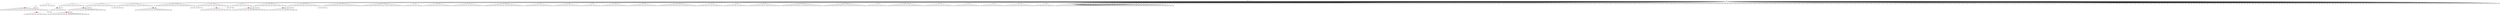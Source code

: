 digraph g {
	"57" -> "58";
	"58" [color=indianred1, style=filled, label="6"];
	"56" -> "57";
	"57" [label="43"];
	"54" -> "55";
	"55" [color=indianred1, style=filled, label="46"];
	"53" -> "54";
	"54" [label="15"];
	"52" -> "53";
	"53" [color=indianred1, style=filled, label="35"];
	"51" -> "52";
	"52" [label="46"];
	"49" -> "50";
	"50" [color=indianred1, style=filled, label="3"];
	"48" -> "49";
	"49" [label="8"];
	"47" -> "48";
	"48" [color=indianred1, style=filled, label="50"];
	"46" -> "47";
	"47" [label="3"];
	"44" -> "45";
	"45" [label="49"];
	"40" -> "41";
	"41" [color=indianred1, style=filled, label="30"];
	"39" -> "40";
	"40" [label="13"];
	"34" -> "35";
	"35" [label="29"];
	"26" -> "27";
	"27" [color=indianred1, style=filled, label="41"];
	"25" -> "26";
	"26" [label="18"];
	"23" -> "24";
	"24" [color=indianred1, style=filled, label="40"];
	"22" -> "23";
	"23" [label="44"];
	"16" -> "17";
	"17" [color=indianred1, style=filled, label="45"];
	"15" -> "16";
	"16" [label="47"];
	"6" -> "7";
	"7" [label="5"];
	"0" -> "1";
	"1" [label="27"];
	"0" -> "2";
	"2" [label="31"];
	"0" -> "3";
	"3" [label="48"];
	"0" -> "4";
	"4" [label="1"];
	"0" -> "5";
	"5" [label="39"];
	"0" -> "6";
	"6" [label="23"];
	"0" -> "8";
	"8" [label="2"];
	"0" -> "9";
	"9" [label="22"];
	"0" -> "10";
	"10" [label="32"];
	"0" -> "11";
	"11" [label="26"];
	"0" -> "12";
	"12" [label="33"];
	"0" -> "13";
	"13" [label="42"];
	"0" -> "14";
	"14" [label="38"];
	"0" -> "15";
	"15" [label="45"];
	"0" -> "18";
	"18" [label="24"];
	"0" -> "19";
	"19" [label="12"];
	"0" -> "20";
	"20" [label="36"];
	"0" -> "21";
	"21" [label="34"];
	"0" -> "22";
	"22" [label="40"];
	"0" -> "25";
	"25" [label="41"];
	"0" -> "28";
	"28" [label="25"];
	"0" -> "29";
	"29" [label="17"];
	"0" -> "30";
	"30" [label="20"];
	"0" -> "31";
	"31" [label="4"];
	"0" -> "32";
	"32" [label="16"];
	"0" -> "33";
	"33" [label="21"];
	"0" -> "34";
	"34" [label="7"];
	"0" -> "36";
	"36" [label="19"];
	"0" -> "37";
	"37" [label="28"];
	"0" -> "38";
	"38" [label="14"];
	"0" -> "39";
	"39" [label="30"];
	"0" -> "42";
	"42" [label="9"];
	"0" -> "43";
	"43" [label="10"];
	"0" -> "44";
	"44" [label="11"];
	"0" -> "46";
	"46" [label="50"];
	"0" -> "51";
	"51" [label="35"];
	"0" -> "56";
	"56" [label="6"];
	"0" -> "59";
	"59" [label="37"];
	"0" [label="germline"];
	"0" -> "cell1";
	"cell1" [shape=box];
	"0" -> "cell2";
	"cell2" [shape=box];
	"46" -> "cell3";
	"cell3" [shape=box];
	"25" -> "cell4";
	"cell4" [shape=box];
	"19" -> "cell5";
	"cell5" [shape=box];
	"0" -> "cell6";
	"cell6" [shape=box];
	"6" -> "cell7";
	"cell7" [shape=box];
	"0" -> "cell8";
	"cell8" [shape=box];
	"9" -> "cell9";
	"cell9" [shape=box];
	"34" -> "cell10";
	"cell10" [shape=box];
	"0" -> "cell11";
	"cell11" [shape=box];
	"0" -> "cell12";
	"cell12" [shape=box];
	"7" -> "cell13";
	"cell13" [shape=box];
	"0" -> "cell14";
	"cell14" [shape=box];
	"44" -> "cell15";
	"cell15" [shape=box];
	"0" -> "cell16";
	"cell16" [shape=box];
	"20" -> "cell17";
	"cell17" [shape=box];
	"0" -> "cell18";
	"cell18" [shape=box];
	"48" -> "cell19";
	"cell19" [shape=box];
	"50" -> "cell20";
	"cell20" [shape=box];
	"8" -> "cell21";
	"cell21" [shape=box];
	"0" -> "cell22";
	"cell22" [shape=box];
	"0" -> "cell23";
	"cell23" [shape=box];
	"0" -> "cell24";
	"cell24" [shape=box];
	"0" -> "cell25";
	"cell25" [shape=box];
	"0" -> "cell26";
	"cell26" [shape=box];
	"58" -> "cell27";
	"cell27" [shape=box];
	"24" -> "cell28";
	"cell28" [shape=box];
	"20" -> "cell29";
	"cell29" [shape=box];
	"0" -> "cell30";
	"cell30" [shape=box];
	"27" -> "cell31";
	"cell31" [shape=box];
	"38" -> "cell32";
	"cell32" [shape=box];
	"43" -> "cell33";
	"cell33" [shape=box];
	"37" -> "cell34";
	"cell34" [shape=box];
	"24" -> "cell35";
	"cell35" [shape=box];
	"33" -> "cell36";
	"cell36" [shape=box];
	"13" -> "cell37";
	"cell37" [shape=box];
	"29" -> "cell38";
	"cell38" [shape=box];
	"22" -> "cell39";
	"cell39" [shape=box];
	"0" -> "cell40";
	"cell40" [shape=box];
	"45" -> "cell41";
	"cell41" [shape=box];
	"3" -> "cell42";
	"cell42" [shape=box];
	"49" -> "cell43";
	"cell43" [shape=box];
	"0" -> "cell44";
	"cell44" [shape=box];
	"0" -> "cell45";
	"cell45" [shape=box];
	"0" -> "cell46";
	"cell46" [shape=box];
	"0" -> "cell47";
	"cell47" [shape=box];
	"34" -> "cell48";
	"cell48" [shape=box];
	"0" -> "cell49";
	"cell49" [shape=box];
	"27" -> "cell50";
	"cell50" [shape=box];
	"50" -> "cell51";
	"cell51" [shape=box];
	"0" -> "cell52";
	"cell52" [shape=box];
	"50" -> "cell53";
	"cell53" [shape=box];
	"0" -> "cell54";
	"cell54" [shape=box];
	"14" -> "cell55";
	"cell55" [shape=box];
	"4" -> "cell56";
	"cell56" [shape=box];
	"34" -> "cell57";
	"cell57" [shape=box];
	"0" -> "cell58";
	"cell58" [shape=box];
	"17" -> "cell59";
	"cell59" [shape=box];
	"0" -> "cell60";
	"cell60" [shape=box];
	"0" -> "cell61";
	"cell61" [shape=box];
	"5" -> "cell62";
	"cell62" [shape=box];
	"10" -> "cell63";
	"cell63" [shape=box];
	"27" -> "cell64";
	"cell64" [shape=box];
	"45" -> "cell65";
	"cell65" [shape=box];
	"0" -> "cell66";
	"cell66" [shape=box];
	"9" -> "cell67";
	"cell67" [shape=box];
	"0" -> "cell68";
	"cell68" [shape=box];
	"32" -> "cell69";
	"cell69" [shape=box];
	"16" -> "cell70";
	"cell70" [shape=box];
	"0" -> "cell71";
	"cell71" [shape=box];
	"3" -> "cell72";
	"cell72" [shape=box];
	"59" -> "cell73";
	"cell73" [shape=box];
	"0" -> "cell74";
	"cell74" [shape=box];
	"19" -> "cell75";
	"cell75" [shape=box];
	"0" -> "cell76";
	"cell76" [shape=box];
	"28" -> "cell77";
	"cell77" [shape=box];
	"0" -> "cell78";
	"cell78" [shape=box];
	"51" -> "cell79";
	"cell79" [shape=box];
	"0" -> "cell80";
	"cell80" [shape=box];
	"9" -> "cell81";
	"cell81" [shape=box];
	"30" -> "cell82";
	"cell82" [shape=box];
	"37" -> "cell83";
	"cell83" [shape=box];
	"0" -> "cell84";
	"cell84" [shape=box];
	"0" -> "cell85";
	"cell85" [shape=box];
	"53" -> "cell86";
	"cell86" [shape=box];
	"0" -> "cell87";
	"cell87" [shape=box];
	"21" -> "cell88";
	"cell88" [shape=box];
	"0" -> "cell89";
	"cell89" [shape=box];
	"0" -> "cell90";
	"cell90" [shape=box];
	"0" -> "cell91";
	"cell91" [shape=box];
	"0" -> "cell92";
	"cell92" [shape=box];
	"0" -> "cell93";
	"cell93" [shape=box];
	"0" -> "cell94";
	"cell94" [shape=box];
	"42" -> "cell95";
	"cell95" [shape=box];
	"0" -> "cell96";
	"cell96" [shape=box];
	"0" -> "cell97";
	"cell97" [shape=box];
	"4" -> "cell98";
	"cell98" [shape=box];
	"39" -> "cell99";
	"cell99" [shape=box];
	"0" -> "cell100";
	"cell100" [shape=box];
	"0" -> "cell101";
	"cell101" [shape=box];
	"11" -> "cell102";
	"cell102" [shape=box];
	"25" -> "cell103";
	"cell103" [shape=box];
	"50" -> "cell104";
	"cell104" [shape=box];
	"35" -> "cell105";
	"cell105" [shape=box];
	"10" -> "cell106";
	"cell106" [shape=box];
	"33" -> "cell107";
	"cell107" [shape=box];
	"21" -> "cell108";
	"cell108" [shape=box];
	"0" -> "cell109";
	"cell109" [shape=box];
	"0" -> "cell110";
	"cell110" [shape=box];
	"31" -> "cell111";
	"cell111" [shape=box];
	"42" -> "cell112";
	"cell112" [shape=box];
	"15" -> "cell113";
	"cell113" [shape=box];
	"4" -> "cell114";
	"cell114" [shape=box];
	"24" -> "cell115";
	"cell115" [shape=box];
	"55" -> "cell116";
	"cell116" [shape=box];
	"0" -> "cell117";
	"cell117" [shape=box];
	"0" -> "cell118";
	"cell118" [shape=box];
	"4" -> "cell119";
	"cell119" [shape=box];
	"0" -> "cell120";
	"cell120" [shape=box];
	"0" -> "cell121";
	"cell121" [shape=box];
	"0" -> "cell122";
	"cell122" [shape=box];
	"46" -> "cell123";
	"cell123" [shape=box];
	"34" -> "cell124";
	"cell124" [shape=box];
	"0" -> "cell125";
	"cell125" [shape=box];
	"0" -> "cell126";
	"cell126" [shape=box];
	"0" -> "cell127";
	"cell127" [shape=box];
	"47" -> "cell128";
	"cell128" [shape=box];
	"37" -> "cell129";
	"cell129" [shape=box];
	"0" -> "cell130";
	"cell130" [shape=box];
	"12" -> "cell131";
	"cell131" [shape=box];
	"0" -> "cell132";
	"cell132" [shape=box];
	"6" -> "cell133";
	"cell133" [shape=box];
	"0" -> "cell134";
	"cell134" [shape=box];
	"0" -> "cell135";
	"cell135" [shape=box];
	"42" -> "cell136";
	"cell136" [shape=box];
	"0" -> "cell137";
	"cell137" [shape=box];
	"0" -> "cell138";
	"cell138" [shape=box];
	"57" -> "cell139";
	"cell139" [shape=box];
	"37" -> "cell140";
	"cell140" [shape=box];
	"46" -> "cell141";
	"cell141" [shape=box];
	"49" -> "cell142";
	"cell142" [shape=box];
	"7" -> "cell143";
	"cell143" [shape=box];
	"51" -> "cell144";
	"cell144" [shape=box];
	"2" -> "cell145";
	"cell145" [shape=box];
	"0" -> "cell146";
	"cell146" [shape=box];
	"0" -> "cell147";
	"cell147" [shape=box];
	"48" -> "cell148";
	"cell148" [shape=box];
	"0" -> "cell149";
	"cell149" [shape=box];
	"14" -> "cell150";
	"cell150" [shape=box];
	"0" -> "cell151";
	"cell151" [shape=box];
	"12" -> "cell152";
	"cell152" [shape=box];
	"0" -> "cell153";
	"cell153" [shape=box];
	"0" -> "cell154";
	"cell154" [shape=box];
	"52" -> "cell155";
	"cell155" [shape=box];
	"59" -> "cell156";
	"cell156" [shape=box];
	"53" -> "cell157";
	"cell157" [shape=box];
	"20" -> "cell158";
	"cell158" [shape=box];
	"0" -> "cell159";
	"cell159" [shape=box];
	"0" -> "cell160";
	"cell160" [shape=box];
	"59" -> "cell161";
	"cell161" [shape=box];
	"0" -> "cell162";
	"cell162" [shape=box];
	"0" -> "cell163";
	"cell163" [shape=box];
	"29" -> "cell164";
	"cell164" [shape=box];
	"24" -> "cell165";
	"cell165" [shape=box];
	"0" -> "cell166";
	"cell166" [shape=box];
	"0" -> "cell167";
	"cell167" [shape=box];
	"0" -> "cell168";
	"cell168" [shape=box];
	"28" -> "cell169";
	"cell169" [shape=box];
	"0" -> "cell170";
	"cell170" [shape=box];
	"0" -> "cell171";
	"cell171" [shape=box];
	"0" -> "cell172";
	"cell172" [shape=box];
	"33" -> "cell173";
	"cell173" [shape=box];
	"0" -> "cell174";
	"cell174" [shape=box];
	"0" -> "cell175";
	"cell175" [shape=box];
	"0" -> "cell176";
	"cell176" [shape=box];
	"21" -> "cell177";
	"cell177" [shape=box];
	"15" -> "cell178";
	"cell178" [shape=box];
	"0" -> "cell179";
	"cell179" [shape=box];
	"4" -> "cell180";
	"cell180" [shape=box];
	"0" -> "cell181";
	"cell181" [shape=box];
	"0" -> "cell182";
	"cell182" [shape=box];
	"1" -> "cell183";
	"cell183" [shape=box];
	"13" -> "cell184";
	"cell184" [shape=box];
	"0" -> "cell185";
	"cell185" [shape=box];
	"30" -> "cell186";
	"cell186" [shape=box];
	"37" -> "cell187";
	"cell187" [shape=box];
	"55" -> "cell188";
	"cell188" [shape=box];
	"0" -> "cell189";
	"cell189" [shape=box];
	"0" -> "cell190";
	"cell190" [shape=box];
	"9" -> "cell191";
	"cell191" [shape=box];
	"58" -> "cell192";
	"cell192" [shape=box];
	"28" -> "cell193";
	"cell193" [shape=box];
	"0" -> "cell194";
	"cell194" [shape=box];
	"42" -> "cell195";
	"cell195" [shape=box];
	"0" -> "cell196";
	"cell196" [shape=box];
	"0" -> "cell197";
	"cell197" [shape=box];
	"58" -> "cell198";
	"cell198" [shape=box];
	"0" -> "cell199";
	"cell199" [shape=box];
	"0" -> "cell200";
	"cell200" [shape=box];
	"0" -> "cell201";
	"cell201" [shape=box];
	"51" -> "cell202";
	"cell202" [shape=box];
	"40" -> "cell203";
	"cell203" [shape=box];
	"46" -> "cell204";
	"cell204" [shape=box];
	"0" -> "cell205";
	"cell205" [shape=box];
	"56" -> "cell206";
	"cell206" [shape=box];
	"24" -> "cell207";
	"cell207" [shape=box];
	"58" -> "cell208";
	"cell208" [shape=box];
	"0" -> "cell209";
	"cell209" [shape=box];
	"41" -> "cell210";
	"cell210" [shape=box];
	"0" -> "cell211";
	"cell211" [shape=box];
	"0" -> "cell212";
	"cell212" [shape=box];
	"0" -> "cell213";
	"cell213" [shape=box];
	"0" -> "cell214";
	"cell214" [shape=box];
	"0" -> "cell215";
	"cell215" [shape=box];
	"44" -> "cell216";
	"cell216" [shape=box];
	"44" -> "cell217";
	"cell217" [shape=box];
	"0" -> "cell218";
	"cell218" [shape=box];
	"0" -> "cell219";
	"cell219" [shape=box];
	"0" -> "cell220";
	"cell220" [shape=box];
	"0" -> "cell221";
	"cell221" [shape=box];
	"0" -> "cell222";
	"cell222" [shape=box];
	"28" -> "cell223";
	"cell223" [shape=box];
	"12" -> "cell224";
	"cell224" [shape=box];
	"0" -> "cell225";
	"cell225" [shape=box];
	"10" -> "cell226";
	"cell226" [shape=box];
	"0" -> "cell227";
	"cell227" [shape=box];
	"0" -> "cell228";
	"cell228" [shape=box];
	"0" -> "cell229";
	"cell229" [shape=box];
	"0" -> "cell230";
	"cell230" [shape=box];
	"30" -> "cell231";
	"cell231" [shape=box];
	"55" -> "cell232";
	"cell232" [shape=box];
	"0" -> "cell233";
	"cell233" [shape=box];
	"0" -> "cell234";
	"cell234" [shape=box];
	"0" -> "cell235";
	"cell235" [shape=box];
	"13" -> "cell236";
	"cell236" [shape=box];
	"0" -> "cell237";
	"cell237" [shape=box];
	"39" -> "cell238";
	"cell238" [shape=box];
	"0" -> "cell239";
	"cell239" [shape=box];
	"38" -> "cell240";
	"cell240" [shape=box];
	"27" -> "cell241";
	"cell241" [shape=box];
	"22" -> "cell242";
	"cell242" [shape=box];
	"18" -> "cell243";
	"cell243" [shape=box];
	"0" -> "cell244";
	"cell244" [shape=box];
	"0" -> "cell245";
	"cell245" [shape=box];
	"37" -> "cell246";
	"cell246" [shape=box];
	"4" -> "cell247";
	"cell247" [shape=box];
	"0" -> "cell248";
	"cell248" [shape=box];
	"0" -> "cell249";
	"cell249" [shape=box];
	"0" -> "cell250";
	"cell250" [shape=box];
	"21" -> "cell251";
	"cell251" [shape=box];
	"9" -> "cell252";
	"cell252" [shape=box];
	"34" -> "cell253";
	"cell253" [shape=box];
	"29" -> "cell254";
	"cell254" [shape=box];
	"31" -> "cell255";
	"cell255" [shape=box];
	"18" -> "cell256";
	"cell256" [shape=box];
	"0" -> "cell257";
	"cell257" [shape=box];
	"0" -> "cell258";
	"cell258" [shape=box];
	"5" -> "cell259";
	"cell259" [shape=box];
	"0" -> "cell260";
	"cell260" [shape=box];
	"37" -> "cell261";
	"cell261" [shape=box];
	"0" -> "cell262";
	"cell262" [shape=box];
	"25" -> "cell263";
	"cell263" [shape=box];
	"58" -> "cell264";
	"cell264" [shape=box];
	"5" -> "cell265";
	"cell265" [shape=box];
	"7" -> "cell266";
	"cell266" [shape=box];
	"31" -> "cell267";
	"cell267" [shape=box];
	"32" -> "cell268";
	"cell268" [shape=box];
	"46" -> "cell269";
	"cell269" [shape=box];
	"0" -> "cell270";
	"cell270" [shape=box];
	"59" -> "cell271";
	"cell271" [shape=box];
	"0" -> "cell272";
	"cell272" [shape=box];
	"30" -> "cell273";
	"cell273" [shape=box];
	"0" -> "cell274";
	"cell274" [shape=box];
	"48" -> "cell275";
	"cell275" [shape=box];
	"0" -> "cell276";
	"cell276" [shape=box];
	"13" -> "cell277";
	"cell277" [shape=box];
	"38" -> "cell278";
	"cell278" [shape=box];
	"0" -> "cell279";
	"cell279" [shape=box];
	"0" -> "cell280";
	"cell280" [shape=box];
	"41" -> "cell281";
	"cell281" [shape=box];
	"21" -> "cell282";
	"cell282" [shape=box];
	"0" -> "cell283";
	"cell283" [shape=box];
	"38" -> "cell284";
	"cell284" [shape=box];
	"0" -> "cell285";
	"cell285" [shape=box];
	"0" -> "cell286";
	"cell286" [shape=box];
	"39" -> "cell287";
	"cell287" [shape=box];
	"44" -> "cell288";
	"cell288" [shape=box];
	"0" -> "cell289";
	"cell289" [shape=box];
	"41" -> "cell290";
	"cell290" [shape=box];
	"4" -> "cell291";
	"cell291" [shape=box];
	"0" -> "cell292";
	"cell292" [shape=box];
	"19" -> "cell293";
	"cell293" [shape=box];
	"39" -> "cell294";
	"cell294" [shape=box];
	"0" -> "cell295";
	"cell295" [shape=box];
	"41" -> "cell296";
	"cell296" [shape=box];
	"0" -> "cell297";
	"cell297" [shape=box];
	"0" -> "cell298";
	"cell298" [shape=box];
	"0" -> "cell299";
	"cell299" [shape=box];
	"37" -> "cell300";
	"cell300" [shape=box];
	"0" -> "cell301";
	"cell301" [shape=box];
	"0" -> "cell302";
	"cell302" [shape=box];
	"0" -> "cell303";
	"cell303" [shape=box];
	"17" -> "cell304";
	"cell304" [shape=box];
	"2" -> "cell305";
	"cell305" [shape=box];
	"58" -> "cell306";
	"cell306" [shape=box];
	"0" -> "cell307";
	"cell307" [shape=box];
	"0" -> "cell308";
	"cell308" [shape=box];
	"0" -> "cell309";
	"cell309" [shape=box];
	"0" -> "cell310";
	"cell310" [shape=box];
	"0" -> "cell311";
	"cell311" [shape=box];
	"0" -> "cell312";
	"cell312" [shape=box];
	"11" -> "cell313";
	"cell313" [shape=box];
	"0" -> "cell314";
	"cell314" [shape=box];
	"39" -> "cell315";
	"cell315" [shape=box];
	"0" -> "cell316";
	"cell316" [shape=box];
	"23" -> "cell317";
	"cell317" [shape=box];
	"6" -> "cell318";
	"cell318" [shape=box];
	"0" -> "cell319";
	"cell319" [shape=box];
	"19" -> "cell320";
	"cell320" [shape=box];
	"0" -> "cell321";
	"cell321" [shape=box];
	"0" -> "cell322";
	"cell322" [shape=box];
	"0" -> "cell323";
	"cell323" [shape=box];
	"31" -> "cell324";
	"cell324" [shape=box];
	"0" -> "cell325";
	"cell325" [shape=box];
	"0" -> "cell326";
	"cell326" [shape=box];
	"6" -> "cell327";
	"cell327" [shape=box];
	"5" -> "cell328";
	"cell328" [shape=box];
	"0" -> "cell329";
	"cell329" [shape=box];
	"0" -> "cell330";
	"cell330" [shape=box];
	"48" -> "cell331";
	"cell331" [shape=box];
	"34" -> "cell332";
	"cell332" [shape=box];
	"30" -> "cell333";
	"cell333" [shape=box];
	"21" -> "cell334";
	"cell334" [shape=box];
	"0" -> "cell335";
	"cell335" [shape=box];
	"0" -> "cell336";
	"cell336" [shape=box];
	"0" -> "cell337";
	"cell337" [shape=box];
	"0" -> "cell338";
	"cell338" [shape=box];
	"1" -> "cell339";
	"cell339" [shape=box];
	"36" -> "cell340";
	"cell340" [shape=box];
	"0" -> "cell341";
	"cell341" [shape=box];
	"0" -> "cell342";
	"cell342" [shape=box];
	"0" -> "cell343";
	"cell343" [shape=box];
	"1" -> "cell344";
	"cell344" [shape=box];
	"0" -> "cell345";
	"cell345" [shape=box];
	"0" -> "cell346";
	"cell346" [shape=box];
	"0" -> "cell347";
	"cell347" [shape=box];
	"0" -> "cell348";
	"cell348" [shape=box];
	"0" -> "cell349";
	"cell349" [shape=box];
	"36" -> "cell350";
	"cell350" [shape=box];
	"4" -> "cell351";
	"cell351" [shape=box];
	"0" -> "cell352";
	"cell352" [shape=box];
	"5" -> "cell353";
	"cell353" [shape=box];
	"0" -> "cell354";
	"cell354" [shape=box];
	"0" -> "cell355";
	"cell355" [shape=box];
	"0" -> "cell356";
	"cell356" [shape=box];
	"56" -> "cell357";
	"cell357" [shape=box];
	"15" -> "cell358";
	"cell358" [shape=box];
	"22" -> "cell359";
	"cell359" [shape=box];
	"51" -> "cell360";
	"cell360" [shape=box];
	"0" -> "cell361";
	"cell361" [shape=box];
	"27" -> "cell362";
	"cell362" [shape=box];
	"25" -> "cell363";
	"cell363" [shape=box];
	"14" -> "cell364";
	"cell364" [shape=box];
	"51" -> "cell365";
	"cell365" [shape=box];
	"16" -> "cell366";
	"cell366" [shape=box];
	"24" -> "cell367";
	"cell367" [shape=box];
	"39" -> "cell368";
	"cell368" [shape=box];
	"1" -> "cell369";
	"cell369" [shape=box];
	"0" -> "cell370";
	"cell370" [shape=box];
	"0" -> "cell371";
	"cell371" [shape=box];
	"30" -> "cell372";
	"cell372" [shape=box];
	"0" -> "cell373";
	"cell373" [shape=box];
	"58" -> "cell374";
	"cell374" [shape=box];
	"0" -> "cell375";
	"cell375" [shape=box];
	"0" -> "cell376";
	"cell376" [shape=box];
	"43" -> "cell377";
	"cell377" [shape=box];
	"0" -> "cell378";
	"cell378" [shape=box];
	"0" -> "cell379";
	"cell379" [shape=box];
	"0" -> "cell380";
	"cell380" [shape=box];
	"15" -> "cell381";
	"cell381" [shape=box];
	"0" -> "cell382";
	"cell382" [shape=box];
	"21" -> "cell383";
	"cell383" [shape=box];
	"0" -> "cell384";
	"cell384" [shape=box];
	"29" -> "cell385";
	"cell385" [shape=box];
	"15" -> "cell386";
	"cell386" [shape=box];
	"0" -> "cell387";
	"cell387" [shape=box];
	"0" -> "cell388";
	"cell388" [shape=box];
	"15" -> "cell389";
	"cell389" [shape=box];
	"24" -> "cell390";
	"cell390" [shape=box];
	"0" -> "cell391";
	"cell391" [shape=box];
	"0" -> "cell392";
	"cell392" [shape=box];
	"0" -> "cell393";
	"cell393" [shape=box];
	"0" -> "cell394";
	"cell394" [shape=box];
	"0" -> "cell395";
	"cell395" [shape=box];
	"14" -> "cell396";
	"cell396" [shape=box];
	"0" -> "cell397";
	"cell397" [shape=box];
	"0" -> "cell398";
	"cell398" [shape=box];
	"41" -> "cell399";
	"cell399" [shape=box];
	"0" -> "cell400";
	"cell400" [shape=box];
	"12" -> "cell401";
	"cell401" [shape=box];
	"27" -> "cell402";
	"cell402" [shape=box];
	"37" -> "cell403";
	"cell403" [shape=box];
	"58" -> "cell404";
	"cell404" [shape=box];
	"0" -> "cell405";
	"cell405" [shape=box];
	"31" -> "cell406";
	"cell406" [shape=box];
	"0" -> "cell407";
	"cell407" [shape=box];
	"0" -> "cell408";
	"cell408" [shape=box];
	"28" -> "cell409";
	"cell409" [shape=box];
	"0" -> "cell410";
	"cell410" [shape=box];
	"0" -> "cell411";
	"cell411" [shape=box];
	"0" -> "cell412";
	"cell412" [shape=box];
	"0" -> "cell413";
	"cell413" [shape=box];
	"14" -> "cell414";
	"cell414" [shape=box];
	"0" -> "cell415";
	"cell415" [shape=box];
	"0" -> "cell416";
	"cell416" [shape=box];
	"0" -> "cell417";
	"cell417" [shape=box];
	"0" -> "cell418";
	"cell418" [shape=box];
	"0" -> "cell419";
	"cell419" [shape=box];
	"5" -> "cell420";
	"cell420" [shape=box];
	"0" -> "cell421";
	"cell421" [shape=box];
	"0" -> "cell422";
	"cell422" [shape=box];
	"0" -> "cell423";
	"cell423" [shape=box];
	"0" -> "cell424";
	"cell424" [shape=box];
	"0" -> "cell425";
	"cell425" [shape=box];
	"0" -> "cell426";
	"cell426" [shape=box];
	"0" -> "cell427";
	"cell427" [shape=box];
	"0" -> "cell428";
	"cell428" [shape=box];
	"0" -> "cell429";
	"cell429" [shape=box];
	"0" -> "cell430";
	"cell430" [shape=box];
	"0" -> "cell431";
	"cell431" [shape=box];
	"50" -> "cell432";
	"cell432" [shape=box];
	"0" -> "cell433";
	"cell433" [shape=box];
	"13" -> "cell434";
	"cell434" [shape=box];
	"19" -> "cell435";
	"cell435" [shape=box];
	"29" -> "cell436";
	"cell436" [shape=box];
	"44" -> "cell437";
	"cell437" [shape=box];
	"58" -> "cell438";
	"cell438" [shape=box];
	"0" -> "cell439";
	"cell439" [shape=box];
	"27" -> "cell440";
	"cell440" [shape=box];
	"53" -> "cell441";
	"cell441" [shape=box];
	"0" -> "cell442";
	"cell442" [shape=box];
	"0" -> "cell443";
	"cell443" [shape=box];
	"15" -> "cell444";
	"cell444" [shape=box];
	"0" -> "cell445";
	"cell445" [shape=box];
	"17" -> "cell446";
	"cell446" [shape=box];
	"0" -> "cell447";
	"cell447" [shape=box];
	"51" -> "cell448";
	"cell448" [shape=box];
	"48" -> "cell449";
	"cell449" [shape=box];
	"22" -> "cell450";
	"cell450" [shape=box];
	"21" -> "cell451";
	"cell451" [shape=box];
	"45" -> "cell452";
	"cell452" [shape=box];
	"26" -> "cell453";
	"cell453" [shape=box];
	"20" -> "cell454";
	"cell454" [shape=box];
	"0" -> "cell455";
	"cell455" [shape=box];
	"43" -> "cell456";
	"cell456" [shape=box];
	"17" -> "cell457";
	"cell457" [shape=box];
	"0" -> "cell458";
	"cell458" [shape=box];
	"55" -> "cell459";
	"cell459" [shape=box];
	"44" -> "cell460";
	"cell460" [shape=box];
	"24" -> "cell461";
	"cell461" [shape=box];
	"48" -> "cell462";
	"cell462" [shape=box];
	"0" -> "cell463";
	"cell463" [shape=box];
	"28" -> "cell464";
	"cell464" [shape=box];
	"0" -> "cell465";
	"cell465" [shape=box];
	"19" -> "cell466";
	"cell466" [shape=box];
	"1" -> "cell467";
	"cell467" [shape=box];
	"3" -> "cell468";
	"cell468" [shape=box];
	"36" -> "cell469";
	"cell469" [shape=box];
	"13" -> "cell470";
	"cell470" [shape=box];
	"44" -> "cell471";
	"cell471" [shape=box];
	"0" -> "cell472";
	"cell472" [shape=box];
	"3" -> "cell473";
	"cell473" [shape=box];
	"38" -> "cell474";
	"cell474" [shape=box];
	"0" -> "cell475";
	"cell475" [shape=box];
	"9" -> "cell476";
	"cell476" [shape=box];
	"0" -> "cell477";
	"cell477" [shape=box];
	"24" -> "cell478";
	"cell478" [shape=box];
	"0" -> "cell479";
	"cell479" [shape=box];
	"21" -> "cell480";
	"cell480" [shape=box];
	"56" -> "cell481";
	"cell481" [shape=box];
	"38" -> "cell482";
	"cell482" [shape=box];
	"0" -> "cell483";
	"cell483" [shape=box];
	"0" -> "cell484";
	"cell484" [shape=box];
	"15" -> "cell485";
	"cell485" [shape=box];
	"0" -> "cell486";
	"cell486" [shape=box];
	"24" -> "cell487";
	"cell487" [shape=box];
	"0" -> "cell488";
	"cell488" [shape=box];
	"0" -> "cell489";
	"cell489" [shape=box];
	"1" -> "cell490";
	"cell490" [shape=box];
	"0" -> "cell491";
	"cell491" [shape=box];
	"0" -> "cell492";
	"cell492" [shape=box];
	"6" -> "cell493";
	"cell493" [shape=box];
	"0" -> "cell494";
	"cell494" [shape=box];
	"0" -> "cell495";
	"cell495" [shape=box];
	"0" -> "cell496";
	"cell496" [shape=box];
	"0" -> "cell497";
	"cell497" [shape=box];
	"33" -> "cell498";
	"cell498" [shape=box];
	"0" -> "cell499";
	"cell499" [shape=box];
	"0" -> "cell500";
	"cell500" [shape=box];
	"56" -> "cell501";
	"cell501" [shape=box];
	"0" -> "cell502";
	"cell502" [shape=box];
	"0" -> "cell503";
	"cell503" [shape=box];
	"0" -> "cell504";
	"cell504" [shape=box];
	"1" -> "cell505";
	"cell505" [shape=box];
	"0" -> "cell506";
	"cell506" [shape=box];
	"0" -> "cell507";
	"cell507" [shape=box];
	"0" -> "cell508";
	"cell508" [shape=box];
	"0" -> "cell509";
	"cell509" [shape=box];
	"35" -> "cell510";
	"cell510" [shape=box];
	"18" -> "cell511";
	"cell511" [shape=box];
	"0" -> "cell512";
	"cell512" [shape=box];
	"35" -> "cell513";
	"cell513" [shape=box];
	"17" -> "cell514";
	"cell514" [shape=box];
	"25" -> "cell515";
	"cell515" [shape=box];
	"0" -> "cell516";
	"cell516" [shape=box];
	"0" -> "cell517";
	"cell517" [shape=box];
	"0" -> "cell518";
	"cell518" [shape=box];
	"16" -> "cell519";
	"cell519" [shape=box];
	"0" -> "cell520";
	"cell520" [shape=box];
	"5" -> "cell521";
	"cell521" [shape=box];
	"38" -> "cell522";
	"cell522" [shape=box];
	"0" -> "cell523";
	"cell523" [shape=box];
	"38" -> "cell524";
	"cell524" [shape=box];
	"38" -> "cell525";
	"cell525" [shape=box];
	"13" -> "cell526";
	"cell526" [shape=box];
	"0" -> "cell527";
	"cell527" [shape=box];
	"11" -> "cell528";
	"cell528" [shape=box];
	"32" -> "cell529";
	"cell529" [shape=box];
	"0" -> "cell530";
	"cell530" [shape=box];
	"1" -> "cell531";
	"cell531" [shape=box];
	"0" -> "cell532";
	"cell532" [shape=box];
	"0" -> "cell533";
	"cell533" [shape=box];
	"0" -> "cell534";
	"cell534" [shape=box];
	"0" -> "cell535";
	"cell535" [shape=box];
	"12" -> "cell536";
	"cell536" [shape=box];
	"15" -> "cell537";
	"cell537" [shape=box];
	"0" -> "cell538";
	"cell538" [shape=box];
	"0" -> "cell539";
	"cell539" [shape=box];
	"0" -> "cell540";
	"cell540" [shape=box];
	"18" -> "cell541";
	"cell541" [shape=box];
	"0" -> "cell542";
	"cell542" [shape=box];
	"0" -> "cell543";
	"cell543" [shape=box];
	"21" -> "cell544";
	"cell544" [shape=box];
	"0" -> "cell545";
	"cell545" [shape=box];
	"0" -> "cell546";
	"cell546" [shape=box];
	"0" -> "cell547";
	"cell547" [shape=box];
	"12" -> "cell548";
	"cell548" [shape=box];
	"8" -> "cell549";
	"cell549" [shape=box];
	"0" -> "cell550";
	"cell550" [shape=box];
	"0" -> "cell551";
	"cell551" [shape=box];
	"0" -> "cell552";
	"cell552" [shape=box];
	"0" -> "cell553";
	"cell553" [shape=box];
	"22" -> "cell554";
	"cell554" [shape=box];
	"5" -> "cell555";
	"cell555" [shape=box];
	"18" -> "cell556";
	"cell556" [shape=box];
	"0" -> "cell557";
	"cell557" [shape=box];
	"0" -> "cell558";
	"cell558" [shape=box];
	"0" -> "cell559";
	"cell559" [shape=box];
	"0" -> "cell560";
	"cell560" [shape=box];
	"1" -> "cell561";
	"cell561" [shape=box];
	"0" -> "cell562";
	"cell562" [shape=box];
	"0" -> "cell563";
	"cell563" [shape=box];
	"3" -> "cell564";
	"cell564" [shape=box];
	"44" -> "cell565";
	"cell565" [shape=box];
	"1" -> "cell566";
	"cell566" [shape=box];
	"12" -> "cell567";
	"cell567" [shape=box];
	"0" -> "cell568";
	"cell568" [shape=box];
	"34" -> "cell569";
	"cell569" [shape=box];
	"50" -> "cell570";
	"cell570" [shape=box];
	"0" -> "cell571";
	"cell571" [shape=box];
	"33" -> "cell572";
	"cell572" [shape=box];
	"0" -> "cell573";
	"cell573" [shape=box];
	"0" -> "cell574";
	"cell574" [shape=box];
	"8" -> "cell575";
	"cell575" [shape=box];
	"0" -> "cell576";
	"cell576" [shape=box];
	"0" -> "cell577";
	"cell577" [shape=box];
	"0" -> "cell578";
	"cell578" [shape=box];
	"0" -> "cell579";
	"cell579" [shape=box];
	"33" -> "cell580";
	"cell580" [shape=box];
	"0" -> "cell581";
	"cell581" [shape=box];
	"39" -> "cell582";
	"cell582" [shape=box];
	"0" -> "cell583";
	"cell583" [shape=box];
	"0" -> "cell584";
	"cell584" [shape=box];
	"0" -> "cell585";
	"cell585" [shape=box];
	"0" -> "cell586";
	"cell586" [shape=box];
	"14" -> "cell587";
	"cell587" [shape=box];
	"0" -> "cell588";
	"cell588" [shape=box];
	"0" -> "cell589";
	"cell589" [shape=box];
	"0" -> "cell590";
	"cell590" [shape=box];
	"0" -> "cell591";
	"cell591" [shape=box];
	"0" -> "cell592";
	"cell592" [shape=box];
	"50" -> "cell593";
	"cell593" [shape=box];
	"0" -> "cell594";
	"cell594" [shape=box];
	"0" -> "cell595";
	"cell595" [shape=box];
	"0" -> "cell596";
	"cell596" [shape=box];
	"18" -> "cell597";
	"cell597" [shape=box];
	"46" -> "cell598";
	"cell598" [shape=box];
	"18" -> "cell599";
	"cell599" [shape=box];
	"58" -> "cell600";
	"cell600" [shape=box];
	"27" -> "cell601";
	"cell601" [shape=box];
	"0" -> "cell602";
	"cell602" [shape=box];
	"0" -> "cell603";
	"cell603" [shape=box];
	"0" -> "cell604";
	"cell604" [shape=box];
	"4" -> "cell605";
	"cell605" [shape=box];
	"36" -> "cell606";
	"cell606" [shape=box];
	"0" -> "cell607";
	"cell607" [shape=box];
	"5" -> "cell608";
	"cell608" [shape=box];
	"8" -> "cell609";
	"cell609" [shape=box];
	"29" -> "cell610";
	"cell610" [shape=box];
	"0" -> "cell611";
	"cell611" [shape=box];
	"0" -> "cell612";
	"cell612" [shape=box];
	"0" -> "cell613";
	"cell613" [shape=box];
	"46" -> "cell614";
	"cell614" [shape=box];
	"0" -> "cell615";
	"cell615" [shape=box];
	"37" -> "cell616";
	"cell616" [shape=box];
	"0" -> "cell617";
	"cell617" [shape=box];
	"9" -> "cell618";
	"cell618" [shape=box];
	"0" -> "cell619";
	"cell619" [shape=box];
	"11" -> "cell620";
	"cell620" [shape=box];
	"41" -> "cell621";
	"cell621" [shape=box];
	"36" -> "cell622";
	"cell622" [shape=box];
	"25" -> "cell623";
	"cell623" [shape=box];
	"22" -> "cell624";
	"cell624" [shape=box];
	"34" -> "cell625";
	"cell625" [shape=box];
	"0" -> "cell626";
	"cell626" [shape=box];
	"21" -> "cell627";
	"cell627" [shape=box];
	"22" -> "cell628";
	"cell628" [shape=box];
	"10" -> "cell629";
	"cell629" [shape=box];
	"14" -> "cell630";
	"cell630" [shape=box];
	"56" -> "cell631";
	"cell631" [shape=box];
	"42" -> "cell632";
	"cell632" [shape=box];
	"0" -> "cell633";
	"cell633" [shape=box];
	"0" -> "cell634";
	"cell634" [shape=box];
	"0" -> "cell635";
	"cell635" [shape=box];
	"17" -> "cell636";
	"cell636" [shape=box];
	"6" -> "cell637";
	"cell637" [shape=box];
	"0" -> "cell638";
	"cell638" [shape=box];
	"34" -> "cell639";
	"cell639" [shape=box];
	"0" -> "cell640";
	"cell640" [shape=box];
	"59" -> "cell641";
	"cell641" [shape=box];
	"39" -> "cell642";
	"cell642" [shape=box];
	"0" -> "cell643";
	"cell643" [shape=box];
	"29" -> "cell644";
	"cell644" [shape=box];
	"0" -> "cell645";
	"cell645" [shape=box];
	"0" -> "cell646";
	"cell646" [shape=box];
	"39" -> "cell647";
	"cell647" [shape=box];
	"8" -> "cell648";
	"cell648" [shape=box];
	"0" -> "cell649";
	"cell649" [shape=box];
	"0" -> "cell650";
	"cell650" [shape=box];
	"32" -> "cell651";
	"cell651" [shape=box];
	"0" -> "cell652";
	"cell652" [shape=box];
	"3" -> "cell653";
	"cell653" [shape=box];
	"41" -> "cell654";
	"cell654" [shape=box];
	"0" -> "cell655";
	"cell655" [shape=box];
	"0" -> "cell656";
	"cell656" [shape=box];
	"11" -> "cell657";
	"cell657" [shape=box];
	"53" -> "cell658";
	"cell658" [shape=box];
	"22" -> "cell659";
	"cell659" [shape=box];
	"6" -> "cell660";
	"cell660" [shape=box];
	"31" -> "cell661";
	"cell661" [shape=box];
	"29" -> "cell662";
	"cell662" [shape=box];
	"39" -> "cell663";
	"cell663" [shape=box];
	"48" -> "cell664";
	"cell664" [shape=box];
	"0" -> "cell665";
	"cell665" [shape=box];
	"0" -> "cell666";
	"cell666" [shape=box];
	"50" -> "cell667";
	"cell667" [shape=box];
	"29" -> "cell668";
	"cell668" [shape=box];
	"33" -> "cell669";
	"cell669" [shape=box];
	"0" -> "cell670";
	"cell670" [shape=box];
	"6" -> "cell671";
	"cell671" [shape=box];
	"56" -> "cell672";
	"cell672" [shape=box];
	"38" -> "cell673";
	"cell673" [shape=box];
	"21" -> "cell674";
	"cell674" [shape=box];
	"20" -> "cell675";
	"cell675" [shape=box];
	"0" -> "cell676";
	"cell676" [shape=box];
	"41" -> "cell677";
	"cell677" [shape=box];
	"0" -> "cell678";
	"cell678" [shape=box];
	"0" -> "cell679";
	"cell679" [shape=box];
	"45" -> "cell680";
	"cell680" [shape=box];
	"0" -> "cell681";
	"cell681" [shape=box];
	"0" -> "cell682";
	"cell682" [shape=box];
	"50" -> "cell683";
	"cell683" [shape=box];
	"32" -> "cell684";
	"cell684" [shape=box];
	"30" -> "cell685";
	"cell685" [shape=box];
	"0" -> "cell686";
	"cell686" [shape=box];
	"2" -> "cell687";
	"cell687" [shape=box];
	"31" -> "cell688";
	"cell688" [shape=box];
	"29" -> "cell689";
	"cell689" [shape=box];
	"0" -> "cell690";
	"cell690" [shape=box];
	"0" -> "cell691";
	"cell691" [shape=box];
	"0" -> "cell692";
	"cell692" [shape=box];
	"13" -> "cell693";
	"cell693" [shape=box];
	"29" -> "cell694";
	"cell694" [shape=box];
	"23" -> "cell695";
	"cell695" [shape=box];
	"0" -> "cell696";
	"cell696" [shape=box];
	"0" -> "cell697";
	"cell697" [shape=box];
	"14" -> "cell698";
	"cell698" [shape=box];
	"53" -> "cell699";
	"cell699" [shape=box];
	"51" -> "cell700";
	"cell700" [shape=box];
	"26" -> "cell701";
	"cell701" [shape=box];
	"20" -> "cell702";
	"cell702" [shape=box];
	"32" -> "cell703";
	"cell703" [shape=box];
	"13" -> "cell704";
	"cell704" [shape=box];
	"13" -> "cell705";
	"cell705" [shape=box];
	"48" -> "cell706";
	"cell706" [shape=box];
	"0" -> "cell707";
	"cell707" [shape=box];
	"0" -> "cell708";
	"cell708" [shape=box];
	"46" -> "cell709";
	"cell709" [shape=box];
	"0" -> "cell710";
	"cell710" [shape=box];
	"9" -> "cell711";
	"cell711" [shape=box];
	"0" -> "cell712";
	"cell712" [shape=box];
	"21" -> "cell713";
	"cell713" [shape=box];
	"55" -> "cell714";
	"cell714" [shape=box];
	"59" -> "cell715";
	"cell715" [shape=box];
	"0" -> "cell716";
	"cell716" [shape=box];
	"30" -> "cell717";
	"cell717" [shape=box];
	"0" -> "cell718";
	"cell718" [shape=box];
	"0" -> "cell719";
	"cell719" [shape=box];
	"47" -> "cell720";
	"cell720" [shape=box];
	"0" -> "cell721";
	"cell721" [shape=box];
	"9" -> "cell722";
	"cell722" [shape=box];
	"8" -> "cell723";
	"cell723" [shape=box];
	"0" -> "cell724";
	"cell724" [shape=box];
	"29" -> "cell725";
	"cell725" [shape=box];
	"17" -> "cell726";
	"cell726" [shape=box];
	"0" -> "cell727";
	"cell727" [shape=box];
	"0" -> "cell728";
	"cell728" [shape=box];
	"0" -> "cell729";
	"cell729" [shape=box];
	"0" -> "cell730";
	"cell730" [shape=box];
	"23" -> "cell731";
	"cell731" [shape=box];
	"38" -> "cell732";
	"cell732" [shape=box];
	"58" -> "cell733";
	"cell733" [shape=box];
	"0" -> "cell734";
	"cell734" [shape=box];
	"0" -> "cell735";
	"cell735" [shape=box];
	"0" -> "cell736";
	"cell736" [shape=box];
	"50" -> "cell737";
	"cell737" [shape=box];
	"37" -> "cell738";
	"cell738" [shape=box];
	"39" -> "cell739";
	"cell739" [shape=box];
	"33" -> "cell740";
	"cell740" [shape=box];
	"24" -> "cell741";
	"cell741" [shape=box];
	"0" -> "cell742";
	"cell742" [shape=box];
	"0" -> "cell743";
	"cell743" [shape=box];
	"37" -> "cell744";
	"cell744" [shape=box];
	"0" -> "cell745";
	"cell745" [shape=box];
	"0" -> "cell746";
	"cell746" [shape=box];
	"50" -> "cell747";
	"cell747" [shape=box];
	"0" -> "cell748";
	"cell748" [shape=box];
	"0" -> "cell749";
	"cell749" [shape=box];
	"0" -> "cell750";
	"cell750" [shape=box];
	"12" -> "cell751";
	"cell751" [shape=box];
	"0" -> "cell752";
	"cell752" [shape=box];
	"0" -> "cell753";
	"cell753" [shape=box];
	"50" -> "cell754";
	"cell754" [shape=box];
	"0" -> "cell755";
	"cell755" [shape=box];
	"11" -> "cell756";
	"cell756" [shape=box];
	"12" -> "cell757";
	"cell757" [shape=box];
	"0" -> "cell758";
	"cell758" [shape=box];
	"13" -> "cell759";
	"cell759" [shape=box];
	"0" -> "cell760";
	"cell760" [shape=box];
	"58" -> "cell761";
	"cell761" [shape=box];
	"27" -> "cell762";
	"cell762" [shape=box];
	"0" -> "cell763";
	"cell763" [shape=box];
	"0" -> "cell764";
	"cell764" [shape=box];
	"55" -> "cell765";
	"cell765" [shape=box];
	"45" -> "cell766";
	"cell766" [shape=box];
	"47" -> "cell767";
	"cell767" [shape=box];
	"20" -> "cell768";
	"cell768" [shape=box];
	"25" -> "cell769";
	"cell769" [shape=box];
	"0" -> "cell770";
	"cell770" [shape=box];
	"17" -> "cell771";
	"cell771" [shape=box];
	"29" -> "cell772";
	"cell772" [shape=box];
	"0" -> "cell773";
	"cell773" [shape=box];
	"1" -> "cell774";
	"cell774" [shape=box];
	"0" -> "cell775";
	"cell775" [shape=box];
	"0" -> "cell776";
	"cell776" [shape=box];
	"0" -> "cell777";
	"cell777" [shape=box];
	"0" -> "cell778";
	"cell778" [shape=box];
	"13" -> "cell779";
	"cell779" [shape=box];
	"29" -> "cell780";
	"cell780" [shape=box];
	"9" -> "cell781";
	"cell781" [shape=box];
	"3" -> "cell782";
	"cell782" [shape=box];
	"6" -> "cell783";
	"cell783" [shape=box];
	"22" -> "cell784";
	"cell784" [shape=box];
	"0" -> "cell785";
	"cell785" [shape=box];
	"0" -> "cell786";
	"cell786" [shape=box];
	"52" -> "cell787";
	"cell787" [shape=box];
	"21" -> "cell788";
	"cell788" [shape=box];
	"48" -> "cell789";
	"cell789" [shape=box];
	"0" -> "cell790";
	"cell790" [shape=box];
	"1" -> "cell791";
	"cell791" [shape=box];
	"3" -> "cell792";
	"cell792" [shape=box];
	"44" -> "cell793";
	"cell793" [shape=box];
	"13" -> "cell794";
	"cell794" [shape=box];
	"0" -> "cell795";
	"cell795" [shape=box];
	"0" -> "cell796";
	"cell796" [shape=box];
	"37" -> "cell797";
	"cell797" [shape=box];
	"1" -> "cell798";
	"cell798" [shape=box];
	"58" -> "cell799";
	"cell799" [shape=box];
	"44" -> "cell800";
	"cell800" [shape=box];
	"48" -> "cell801";
	"cell801" [shape=box];
	"0" -> "cell802";
	"cell802" [shape=box];
	"1" -> "cell803";
	"cell803" [shape=box];
	"0" -> "cell804";
	"cell804" [shape=box];
	"0" -> "cell805";
	"cell805" [shape=box];
	"6" -> "cell806";
	"cell806" [shape=box];
	"31" -> "cell807";
	"cell807" [shape=box];
	"58" -> "cell808";
	"cell808" [shape=box];
	"21" -> "cell809";
	"cell809" [shape=box];
	"0" -> "cell810";
	"cell810" [shape=box];
	"0" -> "cell811";
	"cell811" [shape=box];
	"55" -> "cell812";
	"cell812" [shape=box];
	"50" -> "cell813";
	"cell813" [shape=box];
	"7" -> "cell814";
	"cell814" [shape=box];
	"0" -> "cell815";
	"cell815" [shape=box];
	"0" -> "cell816";
	"cell816" [shape=box];
	"33" -> "cell817";
	"cell817" [shape=box];
	"30" -> "cell818";
	"cell818" [shape=box];
	"41" -> "cell819";
	"cell819" [shape=box];
	"0" -> "cell820";
	"cell820" [shape=box];
	"44" -> "cell821";
	"cell821" [shape=box];
	"19" -> "cell822";
	"cell822" [shape=box];
	"0" -> "cell823";
	"cell823" [shape=box];
	"0" -> "cell824";
	"cell824" [shape=box];
	"48" -> "cell825";
	"cell825" [shape=box];
	"50" -> "cell826";
	"cell826" [shape=box];
	"22" -> "cell827";
	"cell827" [shape=box];
	"28" -> "cell828";
	"cell828" [shape=box];
	"5" -> "cell829";
	"cell829" [shape=box];
	"16" -> "cell830";
	"cell830" [shape=box];
	"0" -> "cell831";
	"cell831" [shape=box];
	"3" -> "cell832";
	"cell832" [shape=box];
	"13" -> "cell833";
	"cell833" [shape=box];
	"0" -> "cell834";
	"cell834" [shape=box];
	"24" -> "cell835";
	"cell835" [shape=box];
	"0" -> "cell836";
	"cell836" [shape=box];
	"0" -> "cell837";
	"cell837" [shape=box];
	"10" -> "cell838";
	"cell838" [shape=box];
	"0" -> "cell839";
	"cell839" [shape=box];
	"22" -> "cell840";
	"cell840" [shape=box];
	"0" -> "cell841";
	"cell841" [shape=box];
	"20" -> "cell842";
	"cell842" [shape=box];
	"27" -> "cell843";
	"cell843" [shape=box];
	"2" -> "cell844";
	"cell844" [shape=box];
	"0" -> "cell845";
	"cell845" [shape=box];
	"0" -> "cell846";
	"cell846" [shape=box];
	"23" -> "cell847";
	"cell847" [shape=box];
	"0" -> "cell848";
	"cell848" [shape=box];
	"0" -> "cell849";
	"cell849" [shape=box];
	"13" -> "cell850";
	"cell850" [shape=box];
	"0" -> "cell851";
	"cell851" [shape=box];
	"0" -> "cell852";
	"cell852" [shape=box];
	"0" -> "cell853";
	"cell853" [shape=box];
	"4" -> "cell854";
	"cell854" [shape=box];
	"0" -> "cell855";
	"cell855" [shape=box];
	"19" -> "cell856";
	"cell856" [shape=box];
	"0" -> "cell857";
	"cell857" [shape=box];
	"34" -> "cell858";
	"cell858" [shape=box];
	"0" -> "cell859";
	"cell859" [shape=box];
	"0" -> "cell860";
	"cell860" [shape=box];
	"0" -> "cell861";
	"cell861" [shape=box];
	"53" -> "cell862";
	"cell862" [shape=box];
	"0" -> "cell863";
	"cell863" [shape=box];
	"55" -> "cell864";
	"cell864" [shape=box];
	"39" -> "cell865";
	"cell865" [shape=box];
	"59" -> "cell866";
	"cell866" [shape=box];
	"0" -> "cell867";
	"cell867" [shape=box];
	"36" -> "cell868";
	"cell868" [shape=box];
	"0" -> "cell869";
	"cell869" [shape=box];
	"19" -> "cell870";
	"cell870" [shape=box];
	"0" -> "cell871";
	"cell871" [shape=box];
	"19" -> "cell872";
	"cell872" [shape=box];
	"0" -> "cell873";
	"cell873" [shape=box];
	"0" -> "cell874";
	"cell874" [shape=box];
	"0" -> "cell875";
	"cell875" [shape=box];
	"0" -> "cell876";
	"cell876" [shape=box];
	"0" -> "cell877";
	"cell877" [shape=box];
	"59" -> "cell878";
	"cell878" [shape=box];
	"48" -> "cell879";
	"cell879" [shape=box];
	"20" -> "cell880";
	"cell880" [shape=box];
	"0" -> "cell881";
	"cell881" [shape=box];
	"5" -> "cell882";
	"cell882" [shape=box];
	"0" -> "cell883";
	"cell883" [shape=box];
	"20" -> "cell884";
	"cell884" [shape=box];
	"39" -> "cell885";
	"cell885" [shape=box];
	"36" -> "cell886";
	"cell886" [shape=box];
	"0" -> "cell887";
	"cell887" [shape=box];
	"0" -> "cell888";
	"cell888" [shape=box];
	"0" -> "cell889";
	"cell889" [shape=box];
	"20" -> "cell890";
	"cell890" [shape=box];
	"25" -> "cell891";
	"cell891" [shape=box];
	"0" -> "cell892";
	"cell892" [shape=box];
	"24" -> "cell893";
	"cell893" [shape=box];
	"24" -> "cell894";
	"cell894" [shape=box];
	"3" -> "cell895";
	"cell895" [shape=box];
	"0" -> "cell896";
	"cell896" [shape=box];
	"1" -> "cell897";
	"cell897" [shape=box];
	"0" -> "cell898";
	"cell898" [shape=box];
	"0" -> "cell899";
	"cell899" [shape=box];
	"0" -> "cell900";
	"cell900" [shape=box];
	"14" -> "cell901";
	"cell901" [shape=box];
	"46" -> "cell902";
	"cell902" [shape=box];
	"0" -> "cell903";
	"cell903" [shape=box];
	"0" -> "cell904";
	"cell904" [shape=box];
	"17" -> "cell905";
	"cell905" [shape=box];
	"0" -> "cell906";
	"cell906" [shape=box];
	"3" -> "cell907";
	"cell907" [shape=box];
	"0" -> "cell908";
	"cell908" [shape=box];
	"43" -> "cell909";
	"cell909" [shape=box];
	"14" -> "cell910";
	"cell910" [shape=box];
	"11" -> "cell911";
	"cell911" [shape=box];
	"6" -> "cell912";
	"cell912" [shape=box];
	"0" -> "cell913";
	"cell913" [shape=box];
	"32" -> "cell914";
	"cell914" [shape=box];
	"11" -> "cell915";
	"cell915" [shape=box];
	"32" -> "cell916";
	"cell916" [shape=box];
	"39" -> "cell917";
	"cell917" [shape=box];
	"54" -> "cell918";
	"cell918" [shape=box];
	"0" -> "cell919";
	"cell919" [shape=box];
	"0" -> "cell920";
	"cell920" [shape=box];
	"0" -> "cell921";
	"cell921" [shape=box];
	"35" -> "cell922";
	"cell922" [shape=box];
	"0" -> "cell923";
	"cell923" [shape=box];
	"46" -> "cell924";
	"cell924" [shape=box];
	"41" -> "cell925";
	"cell925" [shape=box];
	"0" -> "cell926";
	"cell926" [shape=box];
	"0" -> "cell927";
	"cell927" [shape=box];
	"0" -> "cell928";
	"cell928" [shape=box];
	"0" -> "cell929";
	"cell929" [shape=box];
	"0" -> "cell930";
	"cell930" [shape=box];
	"0" -> "cell931";
	"cell931" [shape=box];
	"8" -> "cell932";
	"cell932" [shape=box];
	"0" -> "cell933";
	"cell933" [shape=box];
	"0" -> "cell934";
	"cell934" [shape=box];
	"10" -> "cell935";
	"cell935" [shape=box];
	"0" -> "cell936";
	"cell936" [shape=box];
	"31" -> "cell937";
	"cell937" [shape=box];
	"15" -> "cell938";
	"cell938" [shape=box];
	"0" -> "cell939";
	"cell939" [shape=box];
	"59" -> "cell940";
	"cell940" [shape=box];
	"6" -> "cell941";
	"cell941" [shape=box];
	"15" -> "cell942";
	"cell942" [shape=box];
	"0" -> "cell943";
	"cell943" [shape=box];
	"41" -> "cell944";
	"cell944" [shape=box];
	"0" -> "cell945";
	"cell945" [shape=box];
	"0" -> "cell946";
	"cell946" [shape=box];
	"28" -> "cell947";
	"cell947" [shape=box];
	"12" -> "cell948";
	"cell948" [shape=box];
	"35" -> "cell949";
	"cell949" [shape=box];
	"17" -> "cell950";
	"cell950" [shape=box];
	"2" -> "cell951";
	"cell951" [shape=box];
	"0" -> "cell952";
	"cell952" [shape=box];
	"17" -> "cell953";
	"cell953" [shape=box];
	"5" -> "cell954";
	"cell954" [shape=box];
	"41" -> "cell955";
	"cell955" [shape=box];
	"0" -> "cell956";
	"cell956" [shape=box];
	"0" -> "cell957";
	"cell957" [shape=box];
	"0" -> "cell958";
	"cell958" [shape=box];
	"0" -> "cell959";
	"cell959" [shape=box];
	"8" -> "cell960";
	"cell960" [shape=box];
	"39" -> "cell961";
	"cell961" [shape=box];
	"0" -> "cell962";
	"cell962" [shape=box];
	"0" -> "cell963";
	"cell963" [shape=box];
	"0" -> "cell964";
	"cell964" [shape=box];
	"0" -> "cell965";
	"cell965" [shape=box];
	"0" -> "cell966";
	"cell966" [shape=box];
	"0" -> "cell967";
	"cell967" [shape=box];
	"2" -> "cell968";
	"cell968" [shape=box];
	"59" -> "cell969";
	"cell969" [shape=box];
	"0" -> "cell970";
	"cell970" [shape=box];
	"0" -> "cell971";
	"cell971" [shape=box];
	"8" -> "cell972";
	"cell972" [shape=box];
	"0" -> "cell973";
	"cell973" [shape=box];
	"31" -> "cell974";
	"cell974" [shape=box];
	"57" -> "cell975";
	"cell975" [shape=box];
	"0" -> "cell976";
	"cell976" [shape=box];
	"0" -> "cell977";
	"cell977" [shape=box];
	"12" -> "cell978";
	"cell978" [shape=box];
	"0" -> "cell979";
	"cell979" [shape=box];
	"0" -> "cell980";
	"cell980" [shape=box];
	"58" -> "cell981";
	"cell981" [shape=box];
	"5" -> "cell982";
	"cell982" [shape=box];
	"0" -> "cell983";
	"cell983" [shape=box];
	"51" -> "cell984";
	"cell984" [shape=box];
	"8" -> "cell985";
	"cell985" [shape=box];
	"0" -> "cell986";
	"cell986" [shape=box];
	"0" -> "cell987";
	"cell987" [shape=box];
	"30" -> "cell988";
	"cell988" [shape=box];
	"55" -> "cell989";
	"cell989" [shape=box];
	"0" -> "cell990";
	"cell990" [shape=box];
	"0" -> "cell991";
	"cell991" [shape=box];
	"0" -> "cell992";
	"cell992" [shape=box];
	"48" -> "cell993";
	"cell993" [shape=box];
	"0" -> "cell994";
	"cell994" [shape=box];
	"0" -> "cell995";
	"cell995" [shape=box];
	"0" -> "cell996";
	"cell996" [shape=box];
	"0" -> "cell997";
	"cell997" [shape=box];
	"0" -> "cell998";
	"cell998" [shape=box];
	"0" -> "cell999";
	"cell999" [shape=box];
	"9" -> "cell1000";
	"cell1000" [shape=box];
	"0" -> "cell1001";
	"cell1001" [shape=box];
	"0" -> "cell1002";
	"cell1002" [shape=box];
	"0" -> "cell1003";
	"cell1003" [shape=box];
	"0" -> "cell1004";
	"cell1004" [shape=box];
	"0" -> "cell1005";
	"cell1005" [shape=box];
	"0" -> "cell1006";
	"cell1006" [shape=box];
	"34" -> "cell1007";
	"cell1007" [shape=box];
	"0" -> "cell1008";
	"cell1008" [shape=box];
	"0" -> "cell1009";
	"cell1009" [shape=box];
	"0" -> "cell1010";
	"cell1010" [shape=box];
	"0" -> "cell1011";
	"cell1011" [shape=box];
	"18" -> "cell1012";
	"cell1012" [shape=box];
	"0" -> "cell1013";
	"cell1013" [shape=box];
	"0" -> "cell1014";
	"cell1014" [shape=box];
	"0" -> "cell1015";
	"cell1015" [shape=box];
	"0" -> "cell1016";
	"cell1016" [shape=box];
	"0" -> "cell1017";
	"cell1017" [shape=box];
	"0" -> "cell1018";
	"cell1018" [shape=box];
	"5" -> "cell1019";
	"cell1019" [shape=box];
	"0" -> "cell1020";
	"cell1020" [shape=box];
	"0" -> "cell1021";
	"cell1021" [shape=box];
	"58" -> "cell1022";
	"cell1022" [shape=box];
	"38" -> "cell1023";
	"cell1023" [shape=box];
	"0" -> "cell1024";
	"cell1024" [shape=box];
	"0" -> "cell1025";
	"cell1025" [shape=box];
	"20" -> "cell1026";
	"cell1026" [shape=box];
	"0" -> "cell1027";
	"cell1027" [shape=box];
	"0" -> "cell1028";
	"cell1028" [shape=box];
	"11" -> "cell1029";
	"cell1029" [shape=box];
	"8" -> "cell1030";
	"cell1030" [shape=box];
	"15" -> "cell1031";
	"cell1031" [shape=box];
	"0" -> "cell1032";
	"cell1032" [shape=box];
	"0" -> "cell1033";
	"cell1033" [shape=box];
	"0" -> "cell1034";
	"cell1034" [shape=box];
	"41" -> "cell1035";
	"cell1035" [shape=box];
	"20" -> "cell1036";
	"cell1036" [shape=box];
	"0" -> "cell1037";
	"cell1037" [shape=box];
	"0" -> "cell1038";
	"cell1038" [shape=box];
	"0" -> "cell1039";
	"cell1039" [shape=box];
	"6" -> "cell1040";
	"cell1040" [shape=box];
	"0" -> "cell1041";
	"cell1041" [shape=box];
	"33" -> "cell1042";
	"cell1042" [shape=box];
	"0" -> "cell1043";
	"cell1043" [shape=box];
	"0" -> "cell1044";
	"cell1044" [shape=box];
	"58" -> "cell1045";
	"cell1045" [shape=box];
	"0" -> "cell1046";
	"cell1046" [shape=box];
	"20" -> "cell1047";
	"cell1047" [shape=box];
	"0" -> "cell1048";
	"cell1048" [shape=box];
	"48" -> "cell1049";
	"cell1049" [shape=box];
	"22" -> "cell1050";
	"cell1050" [shape=box];
	"30" -> "cell1051";
	"cell1051" [shape=box];
	"20" -> "cell1052";
	"cell1052" [shape=box];
	"37" -> "cell1053";
	"cell1053" [shape=box];
	"19" -> "cell1054";
	"cell1054" [shape=box];
	"54" -> "cell1055";
	"cell1055" [shape=box];
	"33" -> "cell1056";
	"cell1056" [shape=box];
	"46" -> "cell1057";
	"cell1057" [shape=box];
	"0" -> "cell1058";
	"cell1058" [shape=box];
	"41" -> "cell1059";
	"cell1059" [shape=box];
	"0" -> "cell1060";
	"cell1060" [shape=box];
	"34" -> "cell1061";
	"cell1061" [shape=box];
	"19" -> "cell1062";
	"cell1062" [shape=box];
	"0" -> "cell1063";
	"cell1063" [shape=box];
	"26" -> "cell1064";
	"cell1064" [shape=box];
	"44" -> "cell1065";
	"cell1065" [shape=box];
	"0" -> "cell1066";
	"cell1066" [shape=box];
	"0" -> "cell1067";
	"cell1067" [shape=box];
	"0" -> "cell1068";
	"cell1068" [shape=box];
	"50" -> "cell1069";
	"cell1069" [shape=box];
	"1" -> "cell1070";
	"cell1070" [shape=box];
	"18" -> "cell1071";
	"cell1071" [shape=box];
	"5" -> "cell1072";
	"cell1072" [shape=box];
	"0" -> "cell1073";
	"cell1073" [shape=box];
	"0" -> "cell1074";
	"cell1074" [shape=box];
	"0" -> "cell1075";
	"cell1075" [shape=box];
	"20" -> "cell1076";
	"cell1076" [shape=box];
	"27" -> "cell1077";
	"cell1077" [shape=box];
	"0" -> "cell1078";
	"cell1078" [shape=box];
	"0" -> "cell1079";
	"cell1079" [shape=box];
	"0" -> "cell1080";
	"cell1080" [shape=box];
	"0" -> "cell1081";
	"cell1081" [shape=box];
	"11" -> "cell1082";
	"cell1082" [shape=box];
	"58" -> "cell1083";
	"cell1083" [shape=box];
	"36" -> "cell1084";
	"cell1084" [shape=box];
	"21" -> "cell1085";
	"cell1085" [shape=box];
	"10" -> "cell1086";
	"cell1086" [shape=box];
	"44" -> "cell1087";
	"cell1087" [shape=box];
	"0" -> "cell1088";
	"cell1088" [shape=box];
	"27" -> "cell1089";
	"cell1089" [shape=box];
	"0" -> "cell1090";
	"cell1090" [shape=box];
	"2" -> "cell1091";
	"cell1091" [shape=box];
	"0" -> "cell1092";
	"cell1092" [shape=box];
	"32" -> "cell1093";
	"cell1093" [shape=box];
	"51" -> "cell1094";
	"cell1094" [shape=box];
	"4" -> "cell1095";
	"cell1095" [shape=box];
	"50" -> "cell1096";
	"cell1096" [shape=box];
	"0" -> "cell1097";
	"cell1097" [shape=box];
	"0" -> "cell1098";
	"cell1098" [shape=box];
	"6" -> "cell1099";
	"cell1099" [shape=box];
	"4" -> "cell1100";
	"cell1100" [shape=box];
	labelloc="t";
	label="Confidence score: -2127.790130";
}
